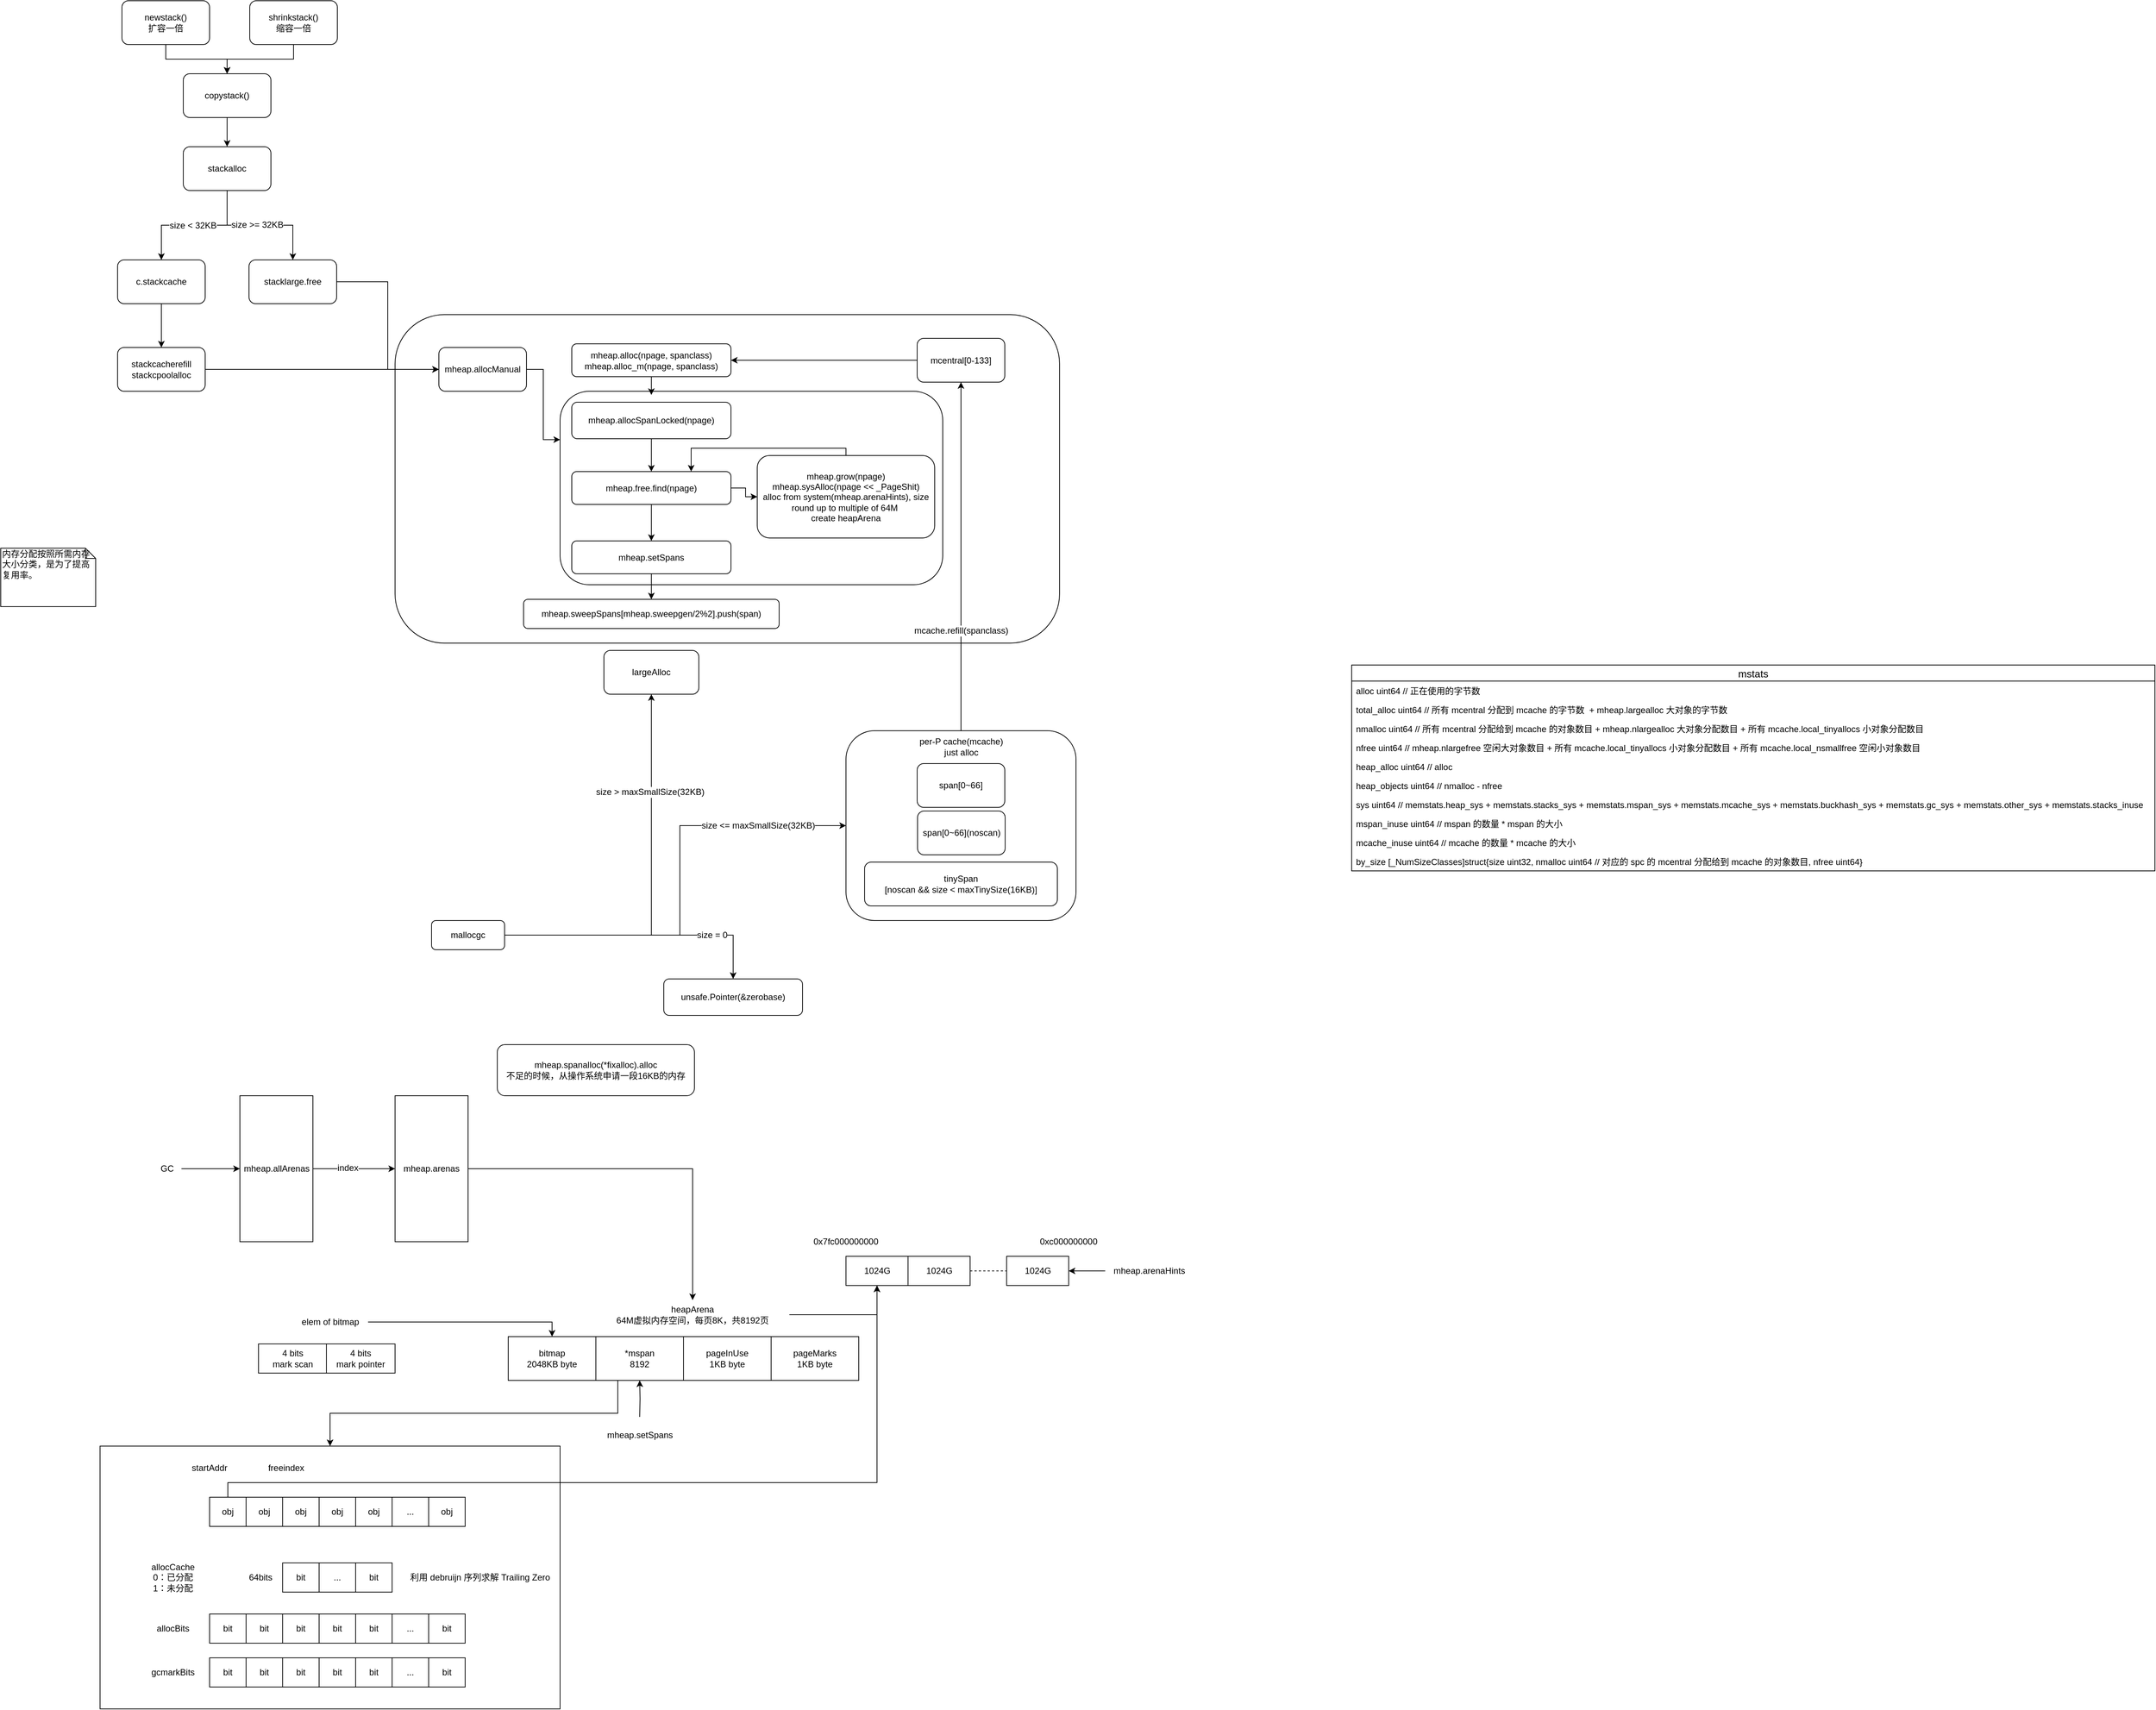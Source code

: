 <mxfile version="12.3.3" type="device" pages="1"><diagram id="jRfYqtTsB398-TriJNRv" name="第 1 页"><mxGraphModel dx="1773" dy="1894" grid="1" gridSize="10" guides="1" tooltips="1" connect="1" arrows="1" fold="1" page="1" pageScale="1" pageWidth="827" pageHeight="1169" math="0" shadow="0"><root><mxCell id="0"/><mxCell id="1" parent="0"/><mxCell id="2nL0LympZBzuLxiPE27g-26" value="" style="rounded=0;whiteSpace=wrap;html=1;" parent="1" vertex="1"><mxGeometry x="-414" y="1300" width="630" height="360" as="geometry"/></mxCell><mxCell id="0WH59Zcy4Wt9XQRpRNAi-1" value="内存分配按照所需内存大小分类，是为了提高复用率。" style="shape=note;whiteSpace=wrap;html=1;size=14;verticalAlign=top;align=left;spacingTop=-6;" parent="1" vertex="1"><mxGeometry x="-550" y="70" width="130" height="80" as="geometry"/></mxCell><mxCell id="0WH59Zcy4Wt9XQRpRNAi-2" value="" style="rounded=1;whiteSpace=wrap;html=1;" parent="1" vertex="1"><mxGeometry x="-10" y="-250" width="910" height="450" as="geometry"/></mxCell><mxCell id="0WH59Zcy4Wt9XQRpRNAi-6" style="edgeStyle=orthogonalEdgeStyle;rounded=0;orthogonalLoop=1;jettySize=auto;html=1;entryX=0.5;entryY=0;entryDx=0;entryDy=0;" parent="1" source="0WH59Zcy4Wt9XQRpRNAi-4" target="0WH59Zcy4Wt9XQRpRNAi-5" edge="1"><mxGeometry relative="1" as="geometry"/></mxCell><mxCell id="0WH59Zcy4Wt9XQRpRNAi-7" value="size = 0" style="text;html=1;resizable=0;points=[];align=center;verticalAlign=middle;labelBackgroundColor=#ffffff;" parent="0WH59Zcy4Wt9XQRpRNAi-6" vertex="1" connectable="0"><mxGeometry x="0.521" relative="1" as="geometry"><mxPoint as="offset"/></mxGeometry></mxCell><mxCell id="0WH59Zcy4Wt9XQRpRNAi-9" style="edgeStyle=orthogonalEdgeStyle;rounded=0;orthogonalLoop=1;jettySize=auto;html=1;entryX=0;entryY=0.5;entryDx=0;entryDy=0;" parent="1" source="0WH59Zcy4Wt9XQRpRNAi-4" target="0WH59Zcy4Wt9XQRpRNAi-8" edge="1"><mxGeometry relative="1" as="geometry"><Array as="points"><mxPoint x="380" y="600"/><mxPoint x="380" y="450"/></Array></mxGeometry></mxCell><mxCell id="0WH59Zcy4Wt9XQRpRNAi-10" value="size &amp;lt;= maxSmallSize(32KB)" style="text;html=1;resizable=0;points=[];align=center;verticalAlign=middle;labelBackgroundColor=#ffffff;" parent="0WH59Zcy4Wt9XQRpRNAi-9" vertex="1" connectable="0"><mxGeometry x="0.527" y="2" relative="1" as="geometry"><mxPoint x="25" y="2" as="offset"/></mxGeometry></mxCell><mxCell id="0WH59Zcy4Wt9XQRpRNAi-20" style="edgeStyle=orthogonalEdgeStyle;rounded=0;orthogonalLoop=1;jettySize=auto;html=1;entryX=0.5;entryY=1;entryDx=0;entryDy=0;" parent="1" source="0WH59Zcy4Wt9XQRpRNAi-4" target="0WH59Zcy4Wt9XQRpRNAi-22" edge="1"><mxGeometry relative="1" as="geometry"/></mxCell><mxCell id="0WH59Zcy4Wt9XQRpRNAi-21" value="size &amp;gt; maxSmallSize(32KB)" style="text;html=1;resizable=0;points=[];align=center;verticalAlign=middle;labelBackgroundColor=#ffffff;" parent="0WH59Zcy4Wt9XQRpRNAi-20" vertex="1" connectable="0"><mxGeometry x="0.496" y="2" relative="1" as="geometry"><mxPoint as="offset"/></mxGeometry></mxCell><mxCell id="0WH59Zcy4Wt9XQRpRNAi-4" value="mallocgc" style="rounded=1;whiteSpace=wrap;html=1;" parent="1" vertex="1"><mxGeometry x="40" y="580" width="100" height="40" as="geometry"/></mxCell><mxCell id="0WH59Zcy4Wt9XQRpRNAi-5" value="unsafe.Pointer(&amp;amp;zerobase)" style="rounded=1;whiteSpace=wrap;html=1;" parent="1" vertex="1"><mxGeometry x="358" y="660" width="190" height="50" as="geometry"/></mxCell><mxCell id="0WH59Zcy4Wt9XQRpRNAi-17" style="edgeStyle=orthogonalEdgeStyle;rounded=0;orthogonalLoop=1;jettySize=auto;html=1;" parent="1" source="0WH59Zcy4Wt9XQRpRNAi-8" target="0WH59Zcy4Wt9XQRpRNAi-16" edge="1"><mxGeometry relative="1" as="geometry"/></mxCell><mxCell id="0WH59Zcy4Wt9XQRpRNAi-18" value="mcache.refill(spanclass)" style="text;html=1;resizable=0;points=[];align=center;verticalAlign=middle;labelBackgroundColor=#ffffff;" parent="0WH59Zcy4Wt9XQRpRNAi-17" vertex="1" connectable="0"><mxGeometry x="-0.426" relative="1" as="geometry"><mxPoint as="offset"/></mxGeometry></mxCell><mxCell id="0WH59Zcy4Wt9XQRpRNAi-8" value="per-P cache(mcache)&lt;br&gt;just alloc&lt;br&gt;&lt;br&gt;&lt;br&gt;&lt;br&gt;&lt;br&gt;&lt;br&gt;&lt;br&gt;&lt;br&gt;&lt;br&gt;&lt;br&gt;&lt;br&gt;&lt;br&gt;&lt;br&gt;&lt;br&gt;&lt;br&gt;&lt;br&gt;" style="rounded=1;whiteSpace=wrap;html=1;" parent="1" vertex="1"><mxGeometry x="607.5" y="320" width="315" height="260" as="geometry"/></mxCell><mxCell id="0WH59Zcy4Wt9XQRpRNAi-11" value="mheap.spanalloc(*fixalloc).alloc&lt;br&gt;不足的时候，从操作系统申请一段16KB的内存" style="rounded=1;whiteSpace=wrap;html=1;" parent="1" vertex="1"><mxGeometry x="130" y="750" width="270" height="70" as="geometry"/></mxCell><mxCell id="0WH59Zcy4Wt9XQRpRNAi-12" value="tinySpan&lt;br&gt;[noscan &amp;amp;&amp;amp; size &amp;lt; maxTinySize(16KB)]" style="rounded=1;whiteSpace=wrap;html=1;" parent="1" vertex="1"><mxGeometry x="633" y="500" width="264" height="60" as="geometry"/></mxCell><mxCell id="0WH59Zcy4Wt9XQRpRNAi-14" value="span[0~66](noscan)" style="rounded=1;whiteSpace=wrap;html=1;" parent="1" vertex="1"><mxGeometry x="705.5" y="430" width="120" height="60" as="geometry"/></mxCell><mxCell id="0WH59Zcy4Wt9XQRpRNAi-15" value="span[0~66]" style="rounded=1;whiteSpace=wrap;html=1;" parent="1" vertex="1"><mxGeometry x="705" y="365" width="120" height="60" as="geometry"/></mxCell><mxCell id="0WH59Zcy4Wt9XQRpRNAi-16" value="mcentral[0-133]" style="rounded=1;whiteSpace=wrap;html=1;" parent="1" vertex="1"><mxGeometry x="705" y="-217.5" width="120" height="60" as="geometry"/></mxCell><mxCell id="0WH59Zcy4Wt9XQRpRNAi-19" value="mheap.alloc(npage, spanclass)&lt;br&gt;mheap.alloc_m(npage, spanclass)" style="rounded=1;whiteSpace=wrap;html=1;" parent="1" vertex="1"><mxGeometry x="232" y="-210" width="218" height="45" as="geometry"/></mxCell><mxCell id="0WH59Zcy4Wt9XQRpRNAi-22" value="&lt;span style=&quot;white-space: normal&quot;&gt;largeAlloc&lt;/span&gt;" style="rounded=1;whiteSpace=wrap;html=1;" parent="1" vertex="1"><mxGeometry x="276" y="210" width="130" height="60" as="geometry"/></mxCell><mxCell id="0WH59Zcy4Wt9XQRpRNAi-23" value="" style="endArrow=classic;html=1;entryX=1;entryY=0.5;entryDx=0;entryDy=0;exitX=0;exitY=0.5;exitDx=0;exitDy=0;edgeStyle=orthogonalEdgeStyle;rounded=0;" parent="1" source="0WH59Zcy4Wt9XQRpRNAi-16" target="0WH59Zcy4Wt9XQRpRNAi-19" edge="1"><mxGeometry width="50" height="50" relative="1" as="geometry"><mxPoint x="40" y="-30" as="sourcePoint"/><mxPoint x="90" y="-80" as="targetPoint"/></mxGeometry></mxCell><mxCell id="0WH59Zcy4Wt9XQRpRNAi-25" value="1024G" style="rounded=0;whiteSpace=wrap;html=1;" parent="1" vertex="1"><mxGeometry x="607.5" y="1040" width="85" height="40" as="geometry"/></mxCell><mxCell id="0WH59Zcy4Wt9XQRpRNAi-26" value="1024G" style="rounded=0;whiteSpace=wrap;html=1;" parent="1" vertex="1"><mxGeometry x="692.5" y="1040" width="85" height="40" as="geometry"/></mxCell><mxCell id="0WH59Zcy4Wt9XQRpRNAi-27" value="1024G" style="rounded=0;whiteSpace=wrap;html=1;" parent="1" vertex="1"><mxGeometry x="827.5" y="1040" width="85" height="40" as="geometry"/></mxCell><mxCell id="0WH59Zcy4Wt9XQRpRNAi-28" value="" style="endArrow=none;dashed=1;html=1;exitX=1;exitY=0.5;exitDx=0;exitDy=0;entryX=0;entryY=0.5;entryDx=0;entryDy=0;" parent="1" source="0WH59Zcy4Wt9XQRpRNAi-26" target="0WH59Zcy4Wt9XQRpRNAi-27" edge="1"><mxGeometry width="50" height="50" relative="1" as="geometry"><mxPoint x="832.5" y="1100" as="sourcePoint"/><mxPoint x="882.5" y="1050" as="targetPoint"/></mxGeometry></mxCell><mxCell id="0WH59Zcy4Wt9XQRpRNAi-29" value="0x7fc000000000" style="text;html=1;strokeColor=none;fillColor=none;align=center;verticalAlign=middle;whiteSpace=wrap;rounded=0;" parent="1" vertex="1"><mxGeometry x="550" y="1010" width="115" height="20" as="geometry"/></mxCell><mxCell id="0WH59Zcy4Wt9XQRpRNAi-30" value="0xc000000000" style="text;html=1;strokeColor=none;fillColor=none;align=center;verticalAlign=middle;whiteSpace=wrap;rounded=0;" parent="1" vertex="1"><mxGeometry x="855" y="1010" width="115" height="20" as="geometry"/></mxCell><mxCell id="0WH59Zcy4Wt9XQRpRNAi-32" style="edgeStyle=orthogonalEdgeStyle;rounded=0;orthogonalLoop=1;jettySize=auto;html=1;entryX=1;entryY=0.5;entryDx=0;entryDy=0;" parent="1" source="0WH59Zcy4Wt9XQRpRNAi-31" target="0WH59Zcy4Wt9XQRpRNAi-27" edge="1"><mxGeometry relative="1" as="geometry"/></mxCell><mxCell id="0WH59Zcy4Wt9XQRpRNAi-31" value="mheap.arenaHints" style="text;html=1;strokeColor=none;fillColor=none;align=center;verticalAlign=middle;whiteSpace=wrap;rounded=0;" parent="1" vertex="1"><mxGeometry x="962.5" y="1050" width="120" height="20" as="geometry"/></mxCell><mxCell id="0WH59Zcy4Wt9XQRpRNAi-33" value="bitmap&lt;br&gt;2048KB byte" style="rounded=0;whiteSpace=wrap;html=1;" parent="1" vertex="1"><mxGeometry x="145" y="1150" width="120" height="60" as="geometry"/></mxCell><mxCell id="0WH59Zcy4Wt9XQRpRNAi-34" value="*mspan&lt;br&gt;8192" style="rounded=0;whiteSpace=wrap;html=1;" parent="1" vertex="1"><mxGeometry x="265" y="1150" width="120" height="60" as="geometry"/></mxCell><mxCell id="0WH59Zcy4Wt9XQRpRNAi-35" value="pageInUse&lt;br&gt;1KB byte" style="rounded=0;whiteSpace=wrap;html=1;" parent="1" vertex="1"><mxGeometry x="385" y="1150" width="120" height="60" as="geometry"/></mxCell><mxCell id="Xqym29jtoyBxGf-nOU4_-8" style="edgeStyle=orthogonalEdgeStyle;rounded=0;orthogonalLoop=1;jettySize=auto;html=1;entryX=0.5;entryY=1;entryDx=0;entryDy=0;" parent="1" source="0WH59Zcy4Wt9XQRpRNAi-36" target="0WH59Zcy4Wt9XQRpRNAi-25" edge="1"><mxGeometry relative="1" as="geometry"/></mxCell><mxCell id="0WH59Zcy4Wt9XQRpRNAi-36" value="heapArena&lt;br&gt;64M虚拟内存空间，每页8K，共8192页" style="text;html=1;strokeColor=none;fillColor=none;align=center;verticalAlign=middle;whiteSpace=wrap;rounded=0;" parent="1" vertex="1"><mxGeometry x="265" y="1100" width="265" height="40" as="geometry"/></mxCell><mxCell id="0WH59Zcy4Wt9XQRpRNAi-38" style="edgeStyle=orthogonalEdgeStyle;rounded=0;orthogonalLoop=1;jettySize=auto;html=1;entryX=0.5;entryY=1;entryDx=0;entryDy=0;" parent="1" target="0WH59Zcy4Wt9XQRpRNAi-34" edge="1"><mxGeometry relative="1" as="geometry"><mxPoint x="325" y="1260" as="sourcePoint"/></mxGeometry></mxCell><mxCell id="0WH59Zcy4Wt9XQRpRNAi-37" value="mheap.setSpans" style="text;html=1;strokeColor=none;fillColor=none;align=center;verticalAlign=middle;whiteSpace=wrap;rounded=0;" parent="1" vertex="1"><mxGeometry x="247.5" y="1270" width="155" height="30" as="geometry"/></mxCell><mxCell id="Xqym29jtoyBxGf-nOU4_-1" value="mheap.allArenas" style="rounded=0;whiteSpace=wrap;html=1;" parent="1" vertex="1"><mxGeometry x="-222.5" y="820" width="100" height="200" as="geometry"/></mxCell><mxCell id="Xqym29jtoyBxGf-nOU4_-7" style="edgeStyle=orthogonalEdgeStyle;rounded=0;orthogonalLoop=1;jettySize=auto;html=1;entryX=0.5;entryY=0;entryDx=0;entryDy=0;" parent="1" source="Xqym29jtoyBxGf-nOU4_-3" target="0WH59Zcy4Wt9XQRpRNAi-36" edge="1"><mxGeometry relative="1" as="geometry"/></mxCell><mxCell id="Xqym29jtoyBxGf-nOU4_-3" value="mheap.arenas" style="rounded=0;whiteSpace=wrap;html=1;" parent="1" vertex="1"><mxGeometry x="-10" y="820" width="100" height="200" as="geometry"/></mxCell><mxCell id="Xqym29jtoyBxGf-nOU4_-4" value="" style="endArrow=classic;html=1;exitX=1;exitY=0.5;exitDx=0;exitDy=0;entryX=0;entryY=0.5;entryDx=0;entryDy=0;" parent="1" source="Xqym29jtoyBxGf-nOU4_-1" target="Xqym29jtoyBxGf-nOU4_-3" edge="1"><mxGeometry width="50" height="50" relative="1" as="geometry"><mxPoint x="-52.5" y="980" as="sourcePoint"/><mxPoint x="-2.5" y="930" as="targetPoint"/></mxGeometry></mxCell><mxCell id="Xqym29jtoyBxGf-nOU4_-5" value="index" style="text;html=1;resizable=0;points=[];align=center;verticalAlign=middle;labelBackgroundColor=#ffffff;" parent="Xqym29jtoyBxGf-nOU4_-4" vertex="1" connectable="0"><mxGeometry x="-0.164" y="1" relative="1" as="geometry"><mxPoint as="offset"/></mxGeometry></mxCell><mxCell id="Xqym29jtoyBxGf-nOU4_-6" value="pageMarks&lt;br&gt;1KB byte" style="rounded=0;whiteSpace=wrap;html=1;" parent="1" vertex="1"><mxGeometry x="505" y="1150" width="120" height="60" as="geometry"/></mxCell><mxCell id="Xqym29jtoyBxGf-nOU4_-16" style="edgeStyle=orthogonalEdgeStyle;rounded=0;orthogonalLoop=1;jettySize=auto;html=1;" parent="1" source="Xqym29jtoyBxGf-nOU4_-9" target="Xqym29jtoyBxGf-nOU4_-10" edge="1"><mxGeometry relative="1" as="geometry"/></mxCell><mxCell id="Xqym29jtoyBxGf-nOU4_-19" value="size &amp;lt; 32KB" style="text;html=1;resizable=0;points=[];align=center;verticalAlign=middle;labelBackgroundColor=#ffffff;" parent="Xqym29jtoyBxGf-nOU4_-16" vertex="1" connectable="0"><mxGeometry x="0.025" relative="1" as="geometry"><mxPoint as="offset"/></mxGeometry></mxCell><mxCell id="Xqym29jtoyBxGf-nOU4_-21" style="edgeStyle=orthogonalEdgeStyle;rounded=0;orthogonalLoop=1;jettySize=auto;html=1;" parent="1" source="Xqym29jtoyBxGf-nOU4_-9" target="Xqym29jtoyBxGf-nOU4_-20" edge="1"><mxGeometry relative="1" as="geometry"/></mxCell><mxCell id="Xqym29jtoyBxGf-nOU4_-22" value="size &amp;gt;= 32KB" style="text;html=1;resizable=0;points=[];align=center;verticalAlign=middle;labelBackgroundColor=#ffffff;" parent="Xqym29jtoyBxGf-nOU4_-21" vertex="1" connectable="0"><mxGeometry x="-0.146" relative="1" as="geometry"><mxPoint x="9" y="-0.5" as="offset"/></mxGeometry></mxCell><mxCell id="Xqym29jtoyBxGf-nOU4_-9" value="stackalloc" style="rounded=1;whiteSpace=wrap;html=1;" parent="1" vertex="1"><mxGeometry x="-300" y="-480" width="120" height="60" as="geometry"/></mxCell><mxCell id="Xqym29jtoyBxGf-nOU4_-17" style="edgeStyle=orthogonalEdgeStyle;rounded=0;orthogonalLoop=1;jettySize=auto;html=1;entryX=0.5;entryY=0;entryDx=0;entryDy=0;" parent="1" source="Xqym29jtoyBxGf-nOU4_-10" target="Xqym29jtoyBxGf-nOU4_-11" edge="1"><mxGeometry relative="1" as="geometry"/></mxCell><mxCell id="Xqym29jtoyBxGf-nOU4_-10" value="c.stackcache" style="rounded=1;whiteSpace=wrap;html=1;" parent="1" vertex="1"><mxGeometry x="-390" y="-325" width="120" height="60" as="geometry"/></mxCell><mxCell id="Xqym29jtoyBxGf-nOU4_-18" style="edgeStyle=orthogonalEdgeStyle;rounded=0;orthogonalLoop=1;jettySize=auto;html=1;entryX=0;entryY=0.5;entryDx=0;entryDy=0;" parent="1" source="Xqym29jtoyBxGf-nOU4_-11" target="Xqym29jtoyBxGf-nOU4_-12" edge="1"><mxGeometry relative="1" as="geometry"/></mxCell><mxCell id="Xqym29jtoyBxGf-nOU4_-11" value="stackcacherefill&lt;br&gt;stackcpoolalloc" style="rounded=1;whiteSpace=wrap;html=1;" parent="1" vertex="1"><mxGeometry x="-390" y="-205" width="120" height="60" as="geometry"/></mxCell><mxCell id="nOMyBIPeF3hb9_wKh01v-4" style="edgeStyle=orthogonalEdgeStyle;rounded=0;orthogonalLoop=1;jettySize=auto;html=1;entryX=0;entryY=0.25;entryDx=0;entryDy=0;" parent="1" source="Xqym29jtoyBxGf-nOU4_-12" target="nOMyBIPeF3hb9_wKh01v-1" edge="1"><mxGeometry relative="1" as="geometry"/></mxCell><mxCell id="Xqym29jtoyBxGf-nOU4_-12" value="mheap.allocManual" style="rounded=1;whiteSpace=wrap;html=1;" parent="1" vertex="1"><mxGeometry x="50" y="-205" width="120" height="60" as="geometry"/></mxCell><mxCell id="Xqym29jtoyBxGf-nOU4_-23" style="edgeStyle=orthogonalEdgeStyle;rounded=0;orthogonalLoop=1;jettySize=auto;html=1;entryX=0;entryY=0.5;entryDx=0;entryDy=0;" parent="1" source="Xqym29jtoyBxGf-nOU4_-20" target="Xqym29jtoyBxGf-nOU4_-12" edge="1"><mxGeometry relative="1" as="geometry"/></mxCell><mxCell id="Xqym29jtoyBxGf-nOU4_-20" value="stacklarge.free" style="rounded=1;whiteSpace=wrap;html=1;" parent="1" vertex="1"><mxGeometry x="-210" y="-325" width="120" height="60" as="geometry"/></mxCell><mxCell id="Xqym29jtoyBxGf-nOU4_-25" style="edgeStyle=orthogonalEdgeStyle;rounded=0;orthogonalLoop=1;jettySize=auto;html=1;entryX=0;entryY=0.5;entryDx=0;entryDy=0;" parent="1" source="Xqym29jtoyBxGf-nOU4_-24" target="Xqym29jtoyBxGf-nOU4_-1" edge="1"><mxGeometry relative="1" as="geometry"/></mxCell><mxCell id="Xqym29jtoyBxGf-nOU4_-24" value="GC" style="text;html=1;strokeColor=none;fillColor=none;align=center;verticalAlign=middle;whiteSpace=wrap;rounded=0;" parent="1" vertex="1"><mxGeometry x="-342.5" y="910" width="40" height="20" as="geometry"/></mxCell><mxCell id="2nL0LympZBzuLxiPE27g-36" style="edgeStyle=orthogonalEdgeStyle;rounded=0;orthogonalLoop=1;jettySize=auto;html=1;exitX=0.5;exitY=0;exitDx=0;exitDy=0;" parent="1" source="2nL0LympZBzuLxiPE27g-1" target="0WH59Zcy4Wt9XQRpRNAi-25" edge="1"><mxGeometry relative="1" as="geometry"><Array as="points"><mxPoint x="-239" y="1350"/><mxPoint x="650" y="1350"/></Array></mxGeometry></mxCell><mxCell id="2nL0LympZBzuLxiPE27g-1" value="obj" style="rounded=0;whiteSpace=wrap;html=1;" parent="1" vertex="1"><mxGeometry x="-264" y="1370" width="50" height="40" as="geometry"/></mxCell><mxCell id="2nL0LympZBzuLxiPE27g-2" value="obj" style="rounded=0;whiteSpace=wrap;html=1;" parent="1" vertex="1"><mxGeometry x="-214" y="1370" width="50" height="40" as="geometry"/></mxCell><mxCell id="2nL0LympZBzuLxiPE27g-3" value="obj" style="rounded=0;whiteSpace=wrap;html=1;" parent="1" vertex="1"><mxGeometry x="-164" y="1370" width="50" height="40" as="geometry"/></mxCell><mxCell id="2nL0LympZBzuLxiPE27g-4" value="obj" style="rounded=0;whiteSpace=wrap;html=1;" parent="1" vertex="1"><mxGeometry x="-114" y="1370" width="50" height="40" as="geometry"/></mxCell><mxCell id="2nL0LympZBzuLxiPE27g-5" value="obj" style="rounded=0;whiteSpace=wrap;html=1;" parent="1" vertex="1"><mxGeometry x="-64" y="1370" width="50" height="40" as="geometry"/></mxCell><mxCell id="2nL0LympZBzuLxiPE27g-6" value="..." style="rounded=0;whiteSpace=wrap;html=1;" parent="1" vertex="1"><mxGeometry x="-14" y="1370" width="50" height="40" as="geometry"/></mxCell><mxCell id="2nL0LympZBzuLxiPE27g-7" value="obj" style="rounded=0;whiteSpace=wrap;html=1;" parent="1" vertex="1"><mxGeometry x="36" y="1370" width="50" height="40" as="geometry"/></mxCell><mxCell id="2nL0LympZBzuLxiPE27g-8" value="bit" style="rounded=0;whiteSpace=wrap;html=1;" parent="1" vertex="1"><mxGeometry x="-264" y="1530" width="50" height="40" as="geometry"/></mxCell><mxCell id="2nL0LympZBzuLxiPE27g-9" value="bit" style="rounded=0;whiteSpace=wrap;html=1;" parent="1" vertex="1"><mxGeometry x="-214" y="1530" width="50" height="40" as="geometry"/></mxCell><mxCell id="2nL0LympZBzuLxiPE27g-10" value="bit" style="rounded=0;whiteSpace=wrap;html=1;" parent="1" vertex="1"><mxGeometry x="-164" y="1530" width="50" height="40" as="geometry"/></mxCell><mxCell id="2nL0LympZBzuLxiPE27g-11" value="bit" style="rounded=0;whiteSpace=wrap;html=1;" parent="1" vertex="1"><mxGeometry x="-114" y="1530" width="50" height="40" as="geometry"/></mxCell><mxCell id="2nL0LympZBzuLxiPE27g-12" value="bit" style="rounded=0;whiteSpace=wrap;html=1;" parent="1" vertex="1"><mxGeometry x="-64" y="1530" width="50" height="40" as="geometry"/></mxCell><mxCell id="2nL0LympZBzuLxiPE27g-13" value="..." style="rounded=0;whiteSpace=wrap;html=1;" parent="1" vertex="1"><mxGeometry x="-14" y="1530" width="50" height="40" as="geometry"/></mxCell><mxCell id="2nL0LympZBzuLxiPE27g-14" value="bit" style="rounded=0;whiteSpace=wrap;html=1;" parent="1" vertex="1"><mxGeometry x="36" y="1530" width="50" height="40" as="geometry"/></mxCell><mxCell id="2nL0LympZBzuLxiPE27g-15" value="bit" style="rounded=0;whiteSpace=wrap;html=1;" parent="1" vertex="1"><mxGeometry x="-164" y="1460" width="50" height="40" as="geometry"/></mxCell><mxCell id="2nL0LympZBzuLxiPE27g-16" value="..." style="rounded=0;whiteSpace=wrap;html=1;" parent="1" vertex="1"><mxGeometry x="-114" y="1460" width="50" height="40" as="geometry"/></mxCell><mxCell id="2nL0LympZBzuLxiPE27g-17" value="bit" style="rounded=0;whiteSpace=wrap;html=1;" parent="1" vertex="1"><mxGeometry x="-64" y="1460" width="50" height="40" as="geometry"/></mxCell><mxCell id="2nL0LympZBzuLxiPE27g-18" value="allocCache&lt;br&gt;0：已分配&lt;br&gt;1：未分配" style="text;html=1;strokeColor=none;fillColor=none;align=center;verticalAlign=middle;whiteSpace=wrap;rounded=0;" parent="1" vertex="1"><mxGeometry x="-364" y="1460" width="100" height="40" as="geometry"/></mxCell><mxCell id="2nL0LympZBzuLxiPE27g-21" value="allocBits" style="text;html=1;strokeColor=none;fillColor=none;align=center;verticalAlign=middle;whiteSpace=wrap;rounded=0;" parent="1" vertex="1"><mxGeometry x="-334" y="1540" width="40" height="20" as="geometry"/></mxCell><mxCell id="2nL0LympZBzuLxiPE27g-22" value="startAddr" style="text;html=1;strokeColor=none;fillColor=none;align=center;verticalAlign=middle;whiteSpace=wrap;rounded=0;" parent="1" vertex="1"><mxGeometry x="-284" y="1320" width="40" height="20" as="geometry"/></mxCell><mxCell id="2nL0LympZBzuLxiPE27g-24" value="freeindex" style="text;html=1;strokeColor=none;fillColor=none;align=center;verticalAlign=middle;whiteSpace=wrap;rounded=0;" parent="1" vertex="1"><mxGeometry x="-179" y="1320" width="40" height="20" as="geometry"/></mxCell><mxCell id="2nL0LympZBzuLxiPE27g-25" value="利用 debruijn 序列求解 Trailing Zero" style="text;html=1;align=center;verticalAlign=middle;resizable=0;points=[];;autosize=1;" parent="1" vertex="1"><mxGeometry x="1" y="1470" width="210" height="20" as="geometry"/></mxCell><mxCell id="2nL0LympZBzuLxiPE27g-27" value="bit" style="rounded=0;whiteSpace=wrap;html=1;" parent="1" vertex="1"><mxGeometry x="-264" y="1590" width="50" height="40" as="geometry"/></mxCell><mxCell id="2nL0LympZBzuLxiPE27g-28" value="bit" style="rounded=0;whiteSpace=wrap;html=1;" parent="1" vertex="1"><mxGeometry x="-214" y="1590" width="50" height="40" as="geometry"/></mxCell><mxCell id="2nL0LympZBzuLxiPE27g-29" value="bit" style="rounded=0;whiteSpace=wrap;html=1;" parent="1" vertex="1"><mxGeometry x="-164" y="1590" width="50" height="40" as="geometry"/></mxCell><mxCell id="2nL0LympZBzuLxiPE27g-30" value="bit" style="rounded=0;whiteSpace=wrap;html=1;" parent="1" vertex="1"><mxGeometry x="-114" y="1590" width="50" height="40" as="geometry"/></mxCell><mxCell id="2nL0LympZBzuLxiPE27g-31" value="bit" style="rounded=0;whiteSpace=wrap;html=1;" parent="1" vertex="1"><mxGeometry x="-64" y="1590" width="50" height="40" as="geometry"/></mxCell><mxCell id="2nL0LympZBzuLxiPE27g-32" value="..." style="rounded=0;whiteSpace=wrap;html=1;" parent="1" vertex="1"><mxGeometry x="-14" y="1590" width="50" height="40" as="geometry"/></mxCell><mxCell id="2nL0LympZBzuLxiPE27g-33" value="bit" style="rounded=0;whiteSpace=wrap;html=1;" parent="1" vertex="1"><mxGeometry x="36" y="1590" width="50" height="40" as="geometry"/></mxCell><mxCell id="2nL0LympZBzuLxiPE27g-34" value="gcmarkBits" style="text;html=1;strokeColor=none;fillColor=none;align=center;verticalAlign=middle;whiteSpace=wrap;rounded=0;" parent="1" vertex="1"><mxGeometry x="-334" y="1600" width="40" height="20" as="geometry"/></mxCell><mxCell id="2nL0LympZBzuLxiPE27g-35" value="" style="endArrow=classic;html=1;exitX=0.25;exitY=1;exitDx=0;exitDy=0;entryX=0.5;entryY=0;entryDx=0;entryDy=0;edgeStyle=orthogonalEdgeStyle;rounded=0;" parent="1" source="0WH59Zcy4Wt9XQRpRNAi-34" target="2nL0LympZBzuLxiPE27g-26" edge="1"><mxGeometry width="50" height="50" relative="1" as="geometry"><mxPoint x="100" y="1350" as="sourcePoint"/><mxPoint x="150" y="1300" as="targetPoint"/></mxGeometry></mxCell><mxCell id="2nL0LympZBzuLxiPE27g-37" value="64bits" style="text;html=1;strokeColor=none;fillColor=none;align=center;verticalAlign=middle;whiteSpace=wrap;rounded=0;" parent="1" vertex="1"><mxGeometry x="-214" y="1470" width="40" height="20" as="geometry"/></mxCell><mxCell id="2nL0LympZBzuLxiPE27g-39" value="4 bits&lt;br&gt;mark scan" style="rounded=0;whiteSpace=wrap;html=1;" parent="1" vertex="1"><mxGeometry x="-197" y="1160" width="94" height="40" as="geometry"/></mxCell><mxCell id="2nL0LympZBzuLxiPE27g-40" value="4 bits&lt;br&gt;mark pointer" style="rounded=0;whiteSpace=wrap;html=1;" parent="1" vertex="1"><mxGeometry x="-104" y="1160" width="94" height="40" as="geometry"/></mxCell><mxCell id="2nL0LympZBzuLxiPE27g-42" style="edgeStyle=orthogonalEdgeStyle;rounded=0;orthogonalLoop=1;jettySize=auto;html=1;entryX=0.5;entryY=0;entryDx=0;entryDy=0;" parent="1" source="2nL0LympZBzuLxiPE27g-41" target="0WH59Zcy4Wt9XQRpRNAi-33" edge="1"><mxGeometry relative="1" as="geometry"/></mxCell><mxCell id="2nL0LympZBzuLxiPE27g-41" value="elem of bitmap" style="text;html=1;strokeColor=none;fillColor=none;align=center;verticalAlign=middle;whiteSpace=wrap;rounded=0;" parent="1" vertex="1"><mxGeometry x="-150" y="1120" width="103" height="20" as="geometry"/></mxCell><mxCell id="2nL0LympZBzuLxiPE27g-45" style="edgeStyle=orthogonalEdgeStyle;rounded=0;orthogonalLoop=1;jettySize=auto;html=1;" parent="1" source="2nL0LympZBzuLxiPE27g-43" target="2nL0LympZBzuLxiPE27g-44" edge="1"><mxGeometry relative="1" as="geometry"/></mxCell><mxCell id="2nL0LympZBzuLxiPE27g-43" value="newstack()&lt;br&gt;扩容一倍" style="rounded=1;whiteSpace=wrap;html=1;" parent="1" vertex="1"><mxGeometry x="-384" y="-680" width="120" height="60" as="geometry"/></mxCell><mxCell id="2nL0LympZBzuLxiPE27g-46" style="edgeStyle=orthogonalEdgeStyle;rounded=0;orthogonalLoop=1;jettySize=auto;html=1;entryX=0.5;entryY=0;entryDx=0;entryDy=0;" parent="1" source="2nL0LympZBzuLxiPE27g-44" target="Xqym29jtoyBxGf-nOU4_-9" edge="1"><mxGeometry relative="1" as="geometry"/></mxCell><mxCell id="2nL0LympZBzuLxiPE27g-44" value="copystack()" style="rounded=1;whiteSpace=wrap;html=1;" parent="1" vertex="1"><mxGeometry x="-300" y="-580" width="120" height="60" as="geometry"/></mxCell><mxCell id="2nL0LympZBzuLxiPE27g-48" style="edgeStyle=orthogonalEdgeStyle;rounded=0;orthogonalLoop=1;jettySize=auto;html=1;entryX=0.5;entryY=0;entryDx=0;entryDy=0;" parent="1" source="2nL0LympZBzuLxiPE27g-47" target="2nL0LympZBzuLxiPE27g-44" edge="1"><mxGeometry relative="1" as="geometry"/></mxCell><mxCell id="2nL0LympZBzuLxiPE27g-47" value="shrinkstack()&lt;br&gt;缩容一倍" style="rounded=1;whiteSpace=wrap;html=1;" parent="1" vertex="1"><mxGeometry x="-209" y="-680" width="120" height="60" as="geometry"/></mxCell><mxCell id="nOMyBIPeF3hb9_wKh01v-1" value="" style="rounded=1;whiteSpace=wrap;html=1;" parent="1" vertex="1"><mxGeometry x="216" y="-145" width="524" height="265" as="geometry"/></mxCell><mxCell id="Xqym29jtoyBxGf-nOU4_-13" value="mheap.allocSpanLocked(npage)" style="rounded=1;whiteSpace=wrap;html=1;" parent="1" vertex="1"><mxGeometry x="232" y="-130" width="218" height="50" as="geometry"/></mxCell><mxCell id="Xqym29jtoyBxGf-nOU4_-26" value="mheap.free.find(npage)" style="rounded=1;whiteSpace=wrap;html=1;" parent="1" vertex="1"><mxGeometry x="232" y="-35" width="218" height="45" as="geometry"/></mxCell><mxCell id="nOMyBIPeF3hb9_wKh01v-3" style="edgeStyle=orthogonalEdgeStyle;rounded=0;orthogonalLoop=1;jettySize=auto;html=1;entryX=0.5;entryY=0;entryDx=0;entryDy=0;" parent="1" source="Xqym29jtoyBxGf-nOU4_-34" target="nOMyBIPeF3hb9_wKh01v-2" edge="1"><mxGeometry relative="1" as="geometry"/></mxCell><mxCell id="Xqym29jtoyBxGf-nOU4_-34" value="mheap.setSpans" style="rounded=1;whiteSpace=wrap;html=1;" parent="1" vertex="1"><mxGeometry x="232" y="60" width="218" height="45" as="geometry"/></mxCell><mxCell id="Xqym29jtoyBxGf-nOU4_-28" style="edgeStyle=orthogonalEdgeStyle;rounded=0;orthogonalLoop=1;jettySize=auto;html=1;entryX=0.5;entryY=0;entryDx=0;entryDy=0;" parent="1" source="Xqym29jtoyBxGf-nOU4_-13" target="Xqym29jtoyBxGf-nOU4_-26" edge="1"><mxGeometry relative="1" as="geometry"/></mxCell><mxCell id="Xqym29jtoyBxGf-nOU4_-35" style="edgeStyle=orthogonalEdgeStyle;rounded=0;orthogonalLoop=1;jettySize=auto;html=1;entryX=0.5;entryY=0;entryDx=0;entryDy=0;" parent="1" source="Xqym29jtoyBxGf-nOU4_-26" target="Xqym29jtoyBxGf-nOU4_-34" edge="1"><mxGeometry relative="1" as="geometry"/></mxCell><mxCell id="Xqym29jtoyBxGf-nOU4_-14" value="" style="endArrow=classic;html=1;exitX=0.5;exitY=1;exitDx=0;exitDy=0;" parent="1" source="0WH59Zcy4Wt9XQRpRNAi-19" edge="1"><mxGeometry width="50" height="50" relative="1" as="geometry"><mxPoint x="-20" y="-40" as="sourcePoint"/><mxPoint x="341" y="-140" as="targetPoint"/></mxGeometry></mxCell><mxCell id="Xqym29jtoyBxGf-nOU4_-33" value="" style="endArrow=classic;html=1;entryX=0.75;entryY=0;entryDx=0;entryDy=0;exitX=0.5;exitY=0;exitDx=0;exitDy=0;edgeStyle=orthogonalEdgeStyle;rounded=0;" parent="1" source="Xqym29jtoyBxGf-nOU4_-27" target="Xqym29jtoyBxGf-nOU4_-26" edge="1"><mxGeometry width="50" height="50" relative="1" as="geometry"><mxPoint x="530" y="-90" as="sourcePoint"/><mxPoint x="580" y="-140" as="targetPoint"/></mxGeometry></mxCell><mxCell id="Xqym29jtoyBxGf-nOU4_-32" style="edgeStyle=orthogonalEdgeStyle;rounded=0;orthogonalLoop=1;jettySize=auto;html=1;entryX=0;entryY=0.5;entryDx=0;entryDy=0;" parent="1" source="Xqym29jtoyBxGf-nOU4_-26" target="Xqym29jtoyBxGf-nOU4_-27" edge="1"><mxGeometry relative="1" as="geometry"/></mxCell><mxCell id="nOMyBIPeF3hb9_wKh01v-2" value="mheap.sweepSpans[mheap.sweepgen/2%2].push(span)" style="rounded=1;whiteSpace=wrap;html=1;" parent="1" vertex="1"><mxGeometry x="166" y="140" width="350" height="40" as="geometry"/></mxCell><mxCell id="Xqym29jtoyBxGf-nOU4_-27" value="mheap.grow(npage)&lt;br&gt;mheap.sysAlloc(npage &amp;lt;&amp;lt; _PageShit)&lt;br&gt;alloc from system(mheap.arenaHints), size round up to multiple of 64M&amp;nbsp;&lt;br&gt;create heapArena" style="rounded=1;whiteSpace=wrap;html=1;" parent="1" vertex="1"><mxGeometry x="486" y="-57" width="243" height="113" as="geometry"/></mxCell><mxCell id="OtD3NhffumUcoiPpmnsm-1" value="mstats" style="swimlane;fontStyle=0;childLayout=stackLayout;horizontal=1;startSize=22;fillColor=none;horizontalStack=0;resizeParent=1;resizeParentMax=0;resizeLast=0;collapsible=1;marginBottom=0;swimlaneFillColor=#ffffff;align=center;fontSize=14;" vertex="1" parent="1"><mxGeometry x="1300" y="230" width="1100" height="282" as="geometry"/></mxCell><mxCell id="OtD3NhffumUcoiPpmnsm-9" value="alloc uint64 // 正在使用的字节数" style="text;strokeColor=none;fillColor=none;spacingLeft=4;spacingRight=4;overflow=hidden;rotatable=0;points=[[0,0.5],[1,0.5]];portConstraint=eastwest;fontSize=12;" vertex="1" parent="OtD3NhffumUcoiPpmnsm-1"><mxGeometry y="22" width="1100" height="26" as="geometry"/></mxCell><mxCell id="OtD3NhffumUcoiPpmnsm-8" value="total_alloc uint64 // 所有 mcentral 分配到 mcache 的字节数  + mheap.largealloc 大对象的字节数" style="text;strokeColor=none;fillColor=none;spacingLeft=4;spacingRight=4;overflow=hidden;rotatable=0;points=[[0,0.5],[1,0.5]];portConstraint=eastwest;fontSize=12;" vertex="1" parent="OtD3NhffumUcoiPpmnsm-1"><mxGeometry y="48" width="1100" height="26" as="geometry"/></mxCell><mxCell id="OtD3NhffumUcoiPpmnsm-5" value="nmalloc uint64 // 所有 mcentral 分配给到 mcache 的对象数目 + mheap.nlargealloc 大对象分配数目 + 所有 mcache.local_tinyallocs 小对象分配数目" style="text;strokeColor=none;fillColor=none;spacingLeft=4;spacingRight=4;overflow=hidden;rotatable=0;points=[[0,0.5],[1,0.5]];portConstraint=eastwest;fontSize=12;" vertex="1" parent="OtD3NhffumUcoiPpmnsm-1"><mxGeometry y="74" width="1100" height="26" as="geometry"/></mxCell><mxCell id="OtD3NhffumUcoiPpmnsm-7" value="nfree uint64 // mheap.nlargefree 空闲大对象数目 + 所有 mcache.local_tinyallocs 小对象分配数目 + 所有 mcache.local_nsmallfree 空闲小对象数目" style="text;strokeColor=none;fillColor=none;spacingLeft=4;spacingRight=4;overflow=hidden;rotatable=0;points=[[0,0.5],[1,0.5]];portConstraint=eastwest;fontSize=12;" vertex="1" parent="OtD3NhffumUcoiPpmnsm-1"><mxGeometry y="100" width="1100" height="26" as="geometry"/></mxCell><mxCell id="OtD3NhffumUcoiPpmnsm-10" value="heap_alloc uint64 // alloc" style="text;strokeColor=none;fillColor=none;spacingLeft=4;spacingRight=4;overflow=hidden;rotatable=0;points=[[0,0.5],[1,0.5]];portConstraint=eastwest;fontSize=12;" vertex="1" parent="OtD3NhffumUcoiPpmnsm-1"><mxGeometry y="126" width="1100" height="26" as="geometry"/></mxCell><mxCell id="OtD3NhffumUcoiPpmnsm-11" value="heap_objects uint64 // nmalloc - nfree" style="text;strokeColor=none;fillColor=none;spacingLeft=4;spacingRight=4;overflow=hidden;rotatable=0;points=[[0,0.5],[1,0.5]];portConstraint=eastwest;fontSize=12;" vertex="1" parent="OtD3NhffumUcoiPpmnsm-1"><mxGeometry y="152" width="1100" height="26" as="geometry"/></mxCell><mxCell id="OtD3NhffumUcoiPpmnsm-4" value="sys uint64 // memstats.heap_sys + memstats.stacks_sys + memstats.mspan_sys + memstats.mcache_sys + memstats.buckhash_sys + memstats.gc_sys + memstats.other_sys + memstats.stacks_inuse" style="text;strokeColor=none;fillColor=none;spacingLeft=4;spacingRight=4;overflow=hidden;rotatable=0;points=[[0,0.5],[1,0.5]];portConstraint=eastwest;fontSize=12;" vertex="1" parent="OtD3NhffumUcoiPpmnsm-1"><mxGeometry y="178" width="1100" height="26" as="geometry"/></mxCell><mxCell id="OtD3NhffumUcoiPpmnsm-3" value="mspan_inuse uint64 // mspan 的数量 * mspan 的大小" style="text;strokeColor=none;fillColor=none;spacingLeft=4;spacingRight=4;overflow=hidden;rotatable=0;points=[[0,0.5],[1,0.5]];portConstraint=eastwest;fontSize=12;" vertex="1" parent="OtD3NhffumUcoiPpmnsm-1"><mxGeometry y="204" width="1100" height="26" as="geometry"/></mxCell><mxCell id="OtD3NhffumUcoiPpmnsm-2" value="mcache_inuse uint64 // mcache 的数量 * mcache 的大小" style="text;strokeColor=none;fillColor=none;spacingLeft=4;spacingRight=4;overflow=hidden;rotatable=0;points=[[0,0.5],[1,0.5]];portConstraint=eastwest;fontSize=12;" vertex="1" parent="OtD3NhffumUcoiPpmnsm-1"><mxGeometry y="230" width="1100" height="26" as="geometry"/></mxCell><mxCell id="OtD3NhffumUcoiPpmnsm-6" value="by_size [_NumSizeClasses]struct{size uint32, nmalloc uint64 // 对应的 spc 的 mcentral 分配给到 mcache 的对象数目, nfree uint64}" style="text;strokeColor=none;fillColor=none;spacingLeft=4;spacingRight=4;overflow=hidden;rotatable=0;points=[[0,0.5],[1,0.5]];portConstraint=eastwest;fontSize=12;" vertex="1" parent="OtD3NhffumUcoiPpmnsm-1"><mxGeometry y="256" width="1100" height="26" as="geometry"/></mxCell></root></mxGraphModel></diagram></mxfile>